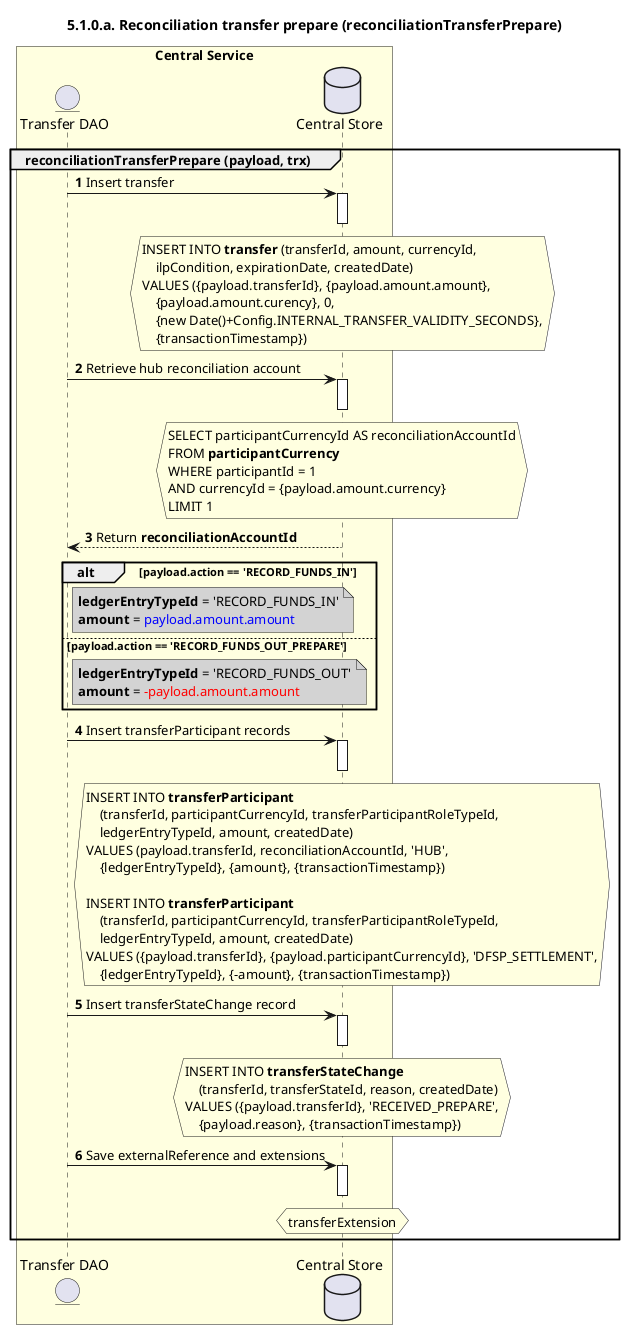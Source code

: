 /'*****
 License
 --------------
 Copyright © 2017 Bill & Melinda Gates Foundation
 The Mojaloop files are made available by the Bill & Melinda Gates Foundation under the Apache License, Version 2.0 (the "License") and you may not use these files except in compliance with the License. You may obtain a copy of the License at
 http://www.apache.org/licenses/LICENSE-2.0
 Unless required by applicable law or agreed to in writing, the Mojaloop files are distributed on an "AS IS" BASIS, WITHOUT WARRANTIES OR CONDITIONS OF ANY KIND, either express or implied. See the License for the specific language governing permissions and limitations under the License.
 Contributors
 --------------
 This is the official list of the Mojaloop project contributors for this file.
 Names of the original copyright holders (individuals or organizations)
 should be listed with a '*' in the first column. People who have
 contributed from an organization can be listed under the organization
 that actually holds the copyright for their contributions (see the
 Gates Foundation organization for an example). Those individuals should have
 their names indented and be marked with a '-'. Email address can be added
 optionally within square brackets <email>.
 * Gates Foundation
 - Name Surname <name.surname@gatesfoundation.com>

 * Georgi Georgiev <georgi.georgiev@modusbox.com>
 --------------
 ******'/

@startuml
' declate title
title 5.1.0.a. Reconciliation transfer prepare (reconciliationTransferPrepare)

autonumber

' Actor Keys:
'   boundary - APIs/Interfaces, etc
'   collections - Kafka Topics
'   control - Kafka Consumers
'   entity - Database Access Objects
'   database - Database Persistance Store

' declare actors
entity "Transfer DAO" as TRANSFER_DAO
database "Central Store" as DB

box "Central Service" #LightYellow
    participant TRANSFER_DAO
    participant DB
end box

' start flow
group reconciliationTransferPrepare (payload, trx)
    TRANSFER_DAO -> DB: Insert transfer
    activate DB
    deactivate DB
    hnote over DB #lightyellow
        INSERT INTO **transfer** (transferId, amount, currencyId,
            ilpCondition, expirationDate, createdDate)
        VALUES ({payload.transferId}, {payload.amount.amount},
            {payload.amount.curency}, 0,
            {new Date()+Config.INTERNAL_TRANSFER_VALIDITY_SECONDS},
            {transactionTimestamp})
    end hnote

    TRANSFER_DAO -> DB: Retrieve hub reconciliation account
    activate DB
    hnote over DB #lightyellow
        SELECT participantCurrencyId AS reconciliationAccountId
        FROM **participantCurrency**
        WHERE participantId = 1
        AND currencyId = {payload.amount.currency}
        LIMIT 1
    end hnote
    deactivate DB
    TRANSFER_DAO <-- DB: Return **reconciliationAccountId**

    alt payload.action == 'RECORD_FUNDS_IN'
        note right of TRANSFER_DAO #lightgray
            **ledgerEntryTypeId** = 'RECORD_FUNDS_IN'
            **amount** = <color #blue>payload.amount.amount</color>
        end note
    else payload.action == 'RECORD_FUNDS_OUT_PREPARE'
        note right of TRANSFER_DAO #lightgray
            **ledgerEntryTypeId** = 'RECORD_FUNDS_OUT'
            **amount** = <color #red>-payload.amount.amount</color>
        end note
    end

    TRANSFER_DAO -> DB: Insert transferParticipant records
    activate DB
    deactivate DB
    hnote over DB #lightyellow
        INSERT INTO **transferParticipant**
            (transferId, participantCurrencyId, transferParticipantRoleTypeId,
            ledgerEntryTypeId, amount, createdDate)
        VALUES (payload.transferId, reconciliationAccountId, 'HUB',
            {ledgerEntryTypeId}, {amount}, {transactionTimestamp})

        INSERT INTO **transferParticipant**
            (transferId, participantCurrencyId, transferParticipantRoleTypeId,
            ledgerEntryTypeId, amount, createdDate)
        VALUES ({payload.transferId}, {payload.participantCurrencyId}, 'DFSP_SETTLEMENT',
            {ledgerEntryTypeId}, {-amount}, {transactionTimestamp})
    end hnote

    TRANSFER_DAO -> DB: Insert transferStateChange record
    activate DB
    deactivate DB
    hnote over DB #lightyellow
        INSERT INTO **transferStateChange**
            (transferId, transferStateId, reason, createdDate)
        VALUES ({payload.transferId}, 'RECEIVED_PREPARE',
            {payload.reason}, {transactionTimestamp})
    end hnote

    TRANSFER_DAO -> DB: Save externalReference and extensions
    activate DB
    deactivate DB
    hnote over DB #lightyellow
        transferExtension
    end hnote
end
@enduml
